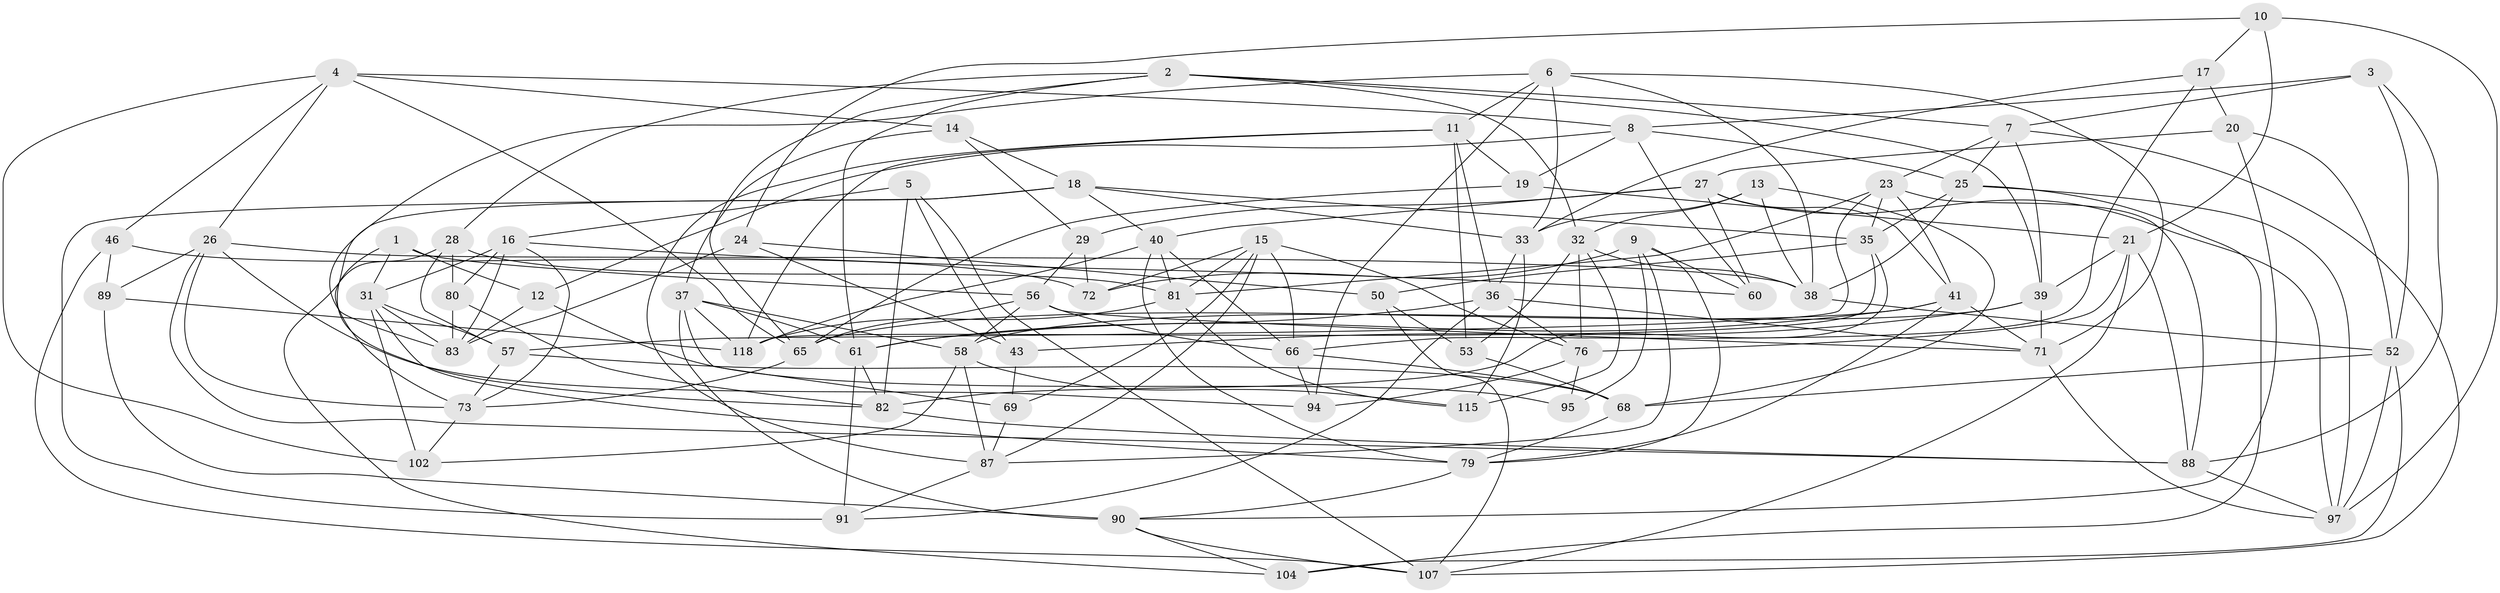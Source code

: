 // original degree distribution, {4: 1.0}
// Generated by graph-tools (version 1.1) at 2025/11/02/27/25 16:11:47]
// undirected, 74 vertices, 193 edges
graph export_dot {
graph [start="1"]
  node [color=gray90,style=filled];
  1;
  2 [super="+116"];
  3;
  4 [super="+119"];
  5;
  6 [super="+75"];
  7 [super="+48"];
  8 [super="+22"];
  9 [super="+34"];
  10;
  11 [super="+105"];
  12;
  13;
  14;
  15 [super="+30"];
  16 [super="+44"];
  17;
  18 [super="+42"];
  19;
  20;
  21 [super="+63"];
  23 [super="+100"];
  24;
  25 [super="+86"];
  26 [super="+110"];
  27 [super="+55"];
  28 [super="+54"];
  29;
  31 [super="+109"];
  32 [super="+51"];
  33 [super="+67"];
  35 [super="+49"];
  36 [super="+85"];
  37 [super="+47"];
  38 [super="+84"];
  39 [super="+103"];
  40 [super="+78"];
  41 [super="+45"];
  43;
  46;
  50;
  52 [super="+113"];
  53;
  56 [super="+59"];
  57 [super="+70"];
  58 [super="+64"];
  60;
  61 [super="+62"];
  65 [super="+74"];
  66 [super="+96"];
  68 [super="+106"];
  69;
  71 [super="+93"];
  72;
  73 [super="+77"];
  76 [super="+98"];
  79 [super="+117"];
  80;
  81 [super="+111"];
  82 [super="+99"];
  83 [super="+108"];
  87 [super="+121"];
  88 [super="+114"];
  89;
  90 [super="+92"];
  91;
  94;
  95;
  97 [super="+101"];
  102;
  104;
  107 [super="+112"];
  115;
  118 [super="+120"];
  1 -- 12;
  1 -- 73;
  1 -- 31;
  1 -- 56;
  2 -- 28;
  2 -- 65;
  2 -- 32;
  2 -- 39;
  2 -- 7;
  2 -- 61;
  3 -- 8;
  3 -- 88;
  3 -- 7;
  3 -- 52;
  4 -- 14;
  4 -- 102;
  4 -- 26;
  4 -- 8;
  4 -- 65;
  4 -- 46;
  5 -- 43;
  5 -- 107;
  5 -- 16;
  5 -- 82;
  6 -- 83;
  6 -- 94;
  6 -- 71;
  6 -- 33;
  6 -- 11;
  6 -- 38;
  7 -- 25;
  7 -- 23;
  7 -- 39;
  7 -- 107;
  8 -- 19;
  8 -- 12;
  8 -- 25;
  8 -- 60;
  9 -- 95 [weight=2];
  9 -- 60;
  9 -- 72;
  9 -- 79;
  9 -- 87;
  10 -- 17;
  10 -- 24;
  10 -- 97;
  10 -- 21;
  11 -- 19;
  11 -- 36;
  11 -- 53;
  11 -- 118;
  11 -- 87;
  12 -- 95;
  12 -- 83;
  13 -- 38;
  13 -- 32;
  13 -- 68;
  13 -- 33;
  14 -- 29;
  14 -- 37;
  14 -- 18;
  15 -- 87;
  15 -- 76;
  15 -- 72;
  15 -- 81;
  15 -- 69;
  15 -- 66;
  16 -- 60;
  16 -- 80;
  16 -- 73;
  16 -- 83;
  16 -- 31;
  17 -- 20;
  17 -- 66;
  17 -- 33;
  18 -- 82;
  18 -- 40;
  18 -- 91;
  18 -- 35;
  18 -- 33;
  19 -- 21;
  19 -- 65;
  20 -- 52;
  20 -- 27;
  20 -- 90;
  21 -- 76;
  21 -- 107;
  21 -- 88;
  21 -- 39;
  23 -- 81;
  23 -- 57;
  23 -- 88;
  23 -- 41;
  23 -- 35;
  24 -- 43;
  24 -- 50;
  24 -- 83;
  25 -- 35;
  25 -- 104;
  25 -- 97;
  25 -- 38;
  26 -- 89;
  26 -- 94;
  26 -- 88;
  26 -- 38;
  26 -- 73;
  27 -- 60;
  27 -- 97;
  27 -- 29;
  27 -- 40;
  27 -- 41;
  28 -- 104;
  28 -- 80;
  28 -- 57 [weight=2];
  28 -- 81;
  29 -- 72;
  29 -- 56;
  31 -- 57;
  31 -- 102;
  31 -- 83;
  31 -- 79;
  32 -- 115;
  32 -- 38;
  32 -- 53;
  32 -- 76;
  33 -- 36;
  33 -- 115;
  35 -- 50;
  35 -- 82;
  35 -- 118;
  36 -- 91;
  36 -- 76;
  36 -- 71;
  36 -- 61;
  37 -- 69;
  37 -- 118;
  37 -- 58;
  37 -- 90;
  37 -- 61;
  38 -- 52;
  39 -- 43;
  39 -- 71;
  39 -- 58;
  40 -- 81;
  40 -- 66;
  40 -- 118;
  40 -- 79;
  41 -- 61;
  41 -- 79;
  41 -- 65;
  41 -- 71;
  43 -- 69;
  46 -- 89;
  46 -- 72;
  46 -- 107;
  50 -- 53;
  50 -- 107;
  52 -- 104;
  52 -- 68;
  52 -- 97;
  53 -- 68;
  56 -- 66;
  56 -- 65;
  56 -- 58;
  56 -- 71;
  57 -- 68;
  57 -- 73;
  58 -- 115;
  58 -- 102;
  58 -- 87;
  61 -- 91;
  61 -- 82;
  65 -- 73;
  66 -- 94;
  66 -- 68;
  68 -- 79;
  69 -- 87;
  71 -- 97;
  73 -- 102;
  76 -- 94;
  76 -- 95;
  79 -- 90;
  80 -- 83;
  80 -- 82;
  81 -- 115;
  81 -- 118;
  82 -- 88;
  87 -- 91;
  88 -- 97;
  89 -- 90;
  89 -- 118;
  90 -- 104;
  90 -- 107;
}
